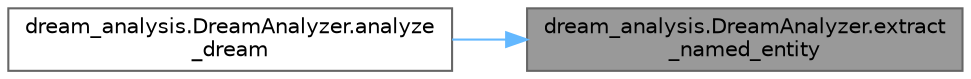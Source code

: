 digraph "dream_analysis.DreamAnalyzer.extract_named_entity"
{
 // LATEX_PDF_SIZE
  bgcolor="transparent";
  edge [fontname=Helvetica,fontsize=10,labelfontname=Helvetica,labelfontsize=10];
  node [fontname=Helvetica,fontsize=10,shape=box,height=0.2,width=0.4];
  rankdir="RL";
  Node1 [id="Node000001",label="dream_analysis.DreamAnalyzer.extract\l_named_entity",height=0.2,width=0.4,color="gray40", fillcolor="grey60", style="filled", fontcolor="black",tooltip=" "];
  Node1 -> Node2 [id="edge1_Node000001_Node000002",dir="back",color="steelblue1",style="solid",tooltip=" "];
  Node2 [id="Node000002",label="dream_analysis.DreamAnalyzer.analyze\l_dream",height=0.2,width=0.4,color="grey40", fillcolor="white", style="filled",URL="$classdream__analysis_1_1_dream_analyzer.html#a31bc6d84b96c15a316ea01c6413f6613",tooltip=" "];
}
